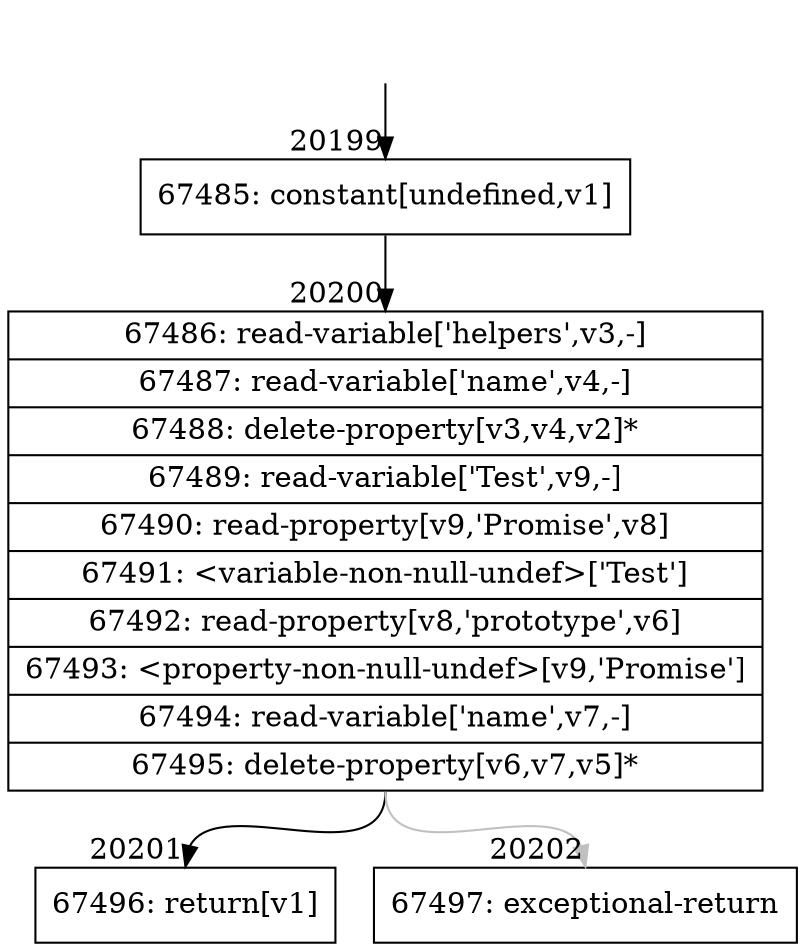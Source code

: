 digraph {
rankdir="TD"
BB_entry1755[shape=none,label=""];
BB_entry1755 -> BB20199 [tailport=s, headport=n, headlabel="    20199"]
BB20199 [shape=record label="{67485: constant[undefined,v1]}" ] 
BB20199 -> BB20200 [tailport=s, headport=n, headlabel="      20200"]
BB20200 [shape=record label="{67486: read-variable['helpers',v3,-]|67487: read-variable['name',v4,-]|67488: delete-property[v3,v4,v2]*|67489: read-variable['Test',v9,-]|67490: read-property[v9,'Promise',v8]|67491: \<variable-non-null-undef\>['Test']|67492: read-property[v8,'prototype',v6]|67493: \<property-non-null-undef\>[v9,'Promise']|67494: read-variable['name',v7,-]|67495: delete-property[v6,v7,v5]*}" ] 
BB20200 -> BB20201 [tailport=s, headport=n, headlabel="      20201"]
BB20200 -> BB20202 [tailport=s, headport=n, color=gray, headlabel="      20202"]
BB20201 [shape=record label="{67496: return[v1]}" ] 
BB20202 [shape=record label="{67497: exceptional-return}" ] 
//#$~ 37858
}
